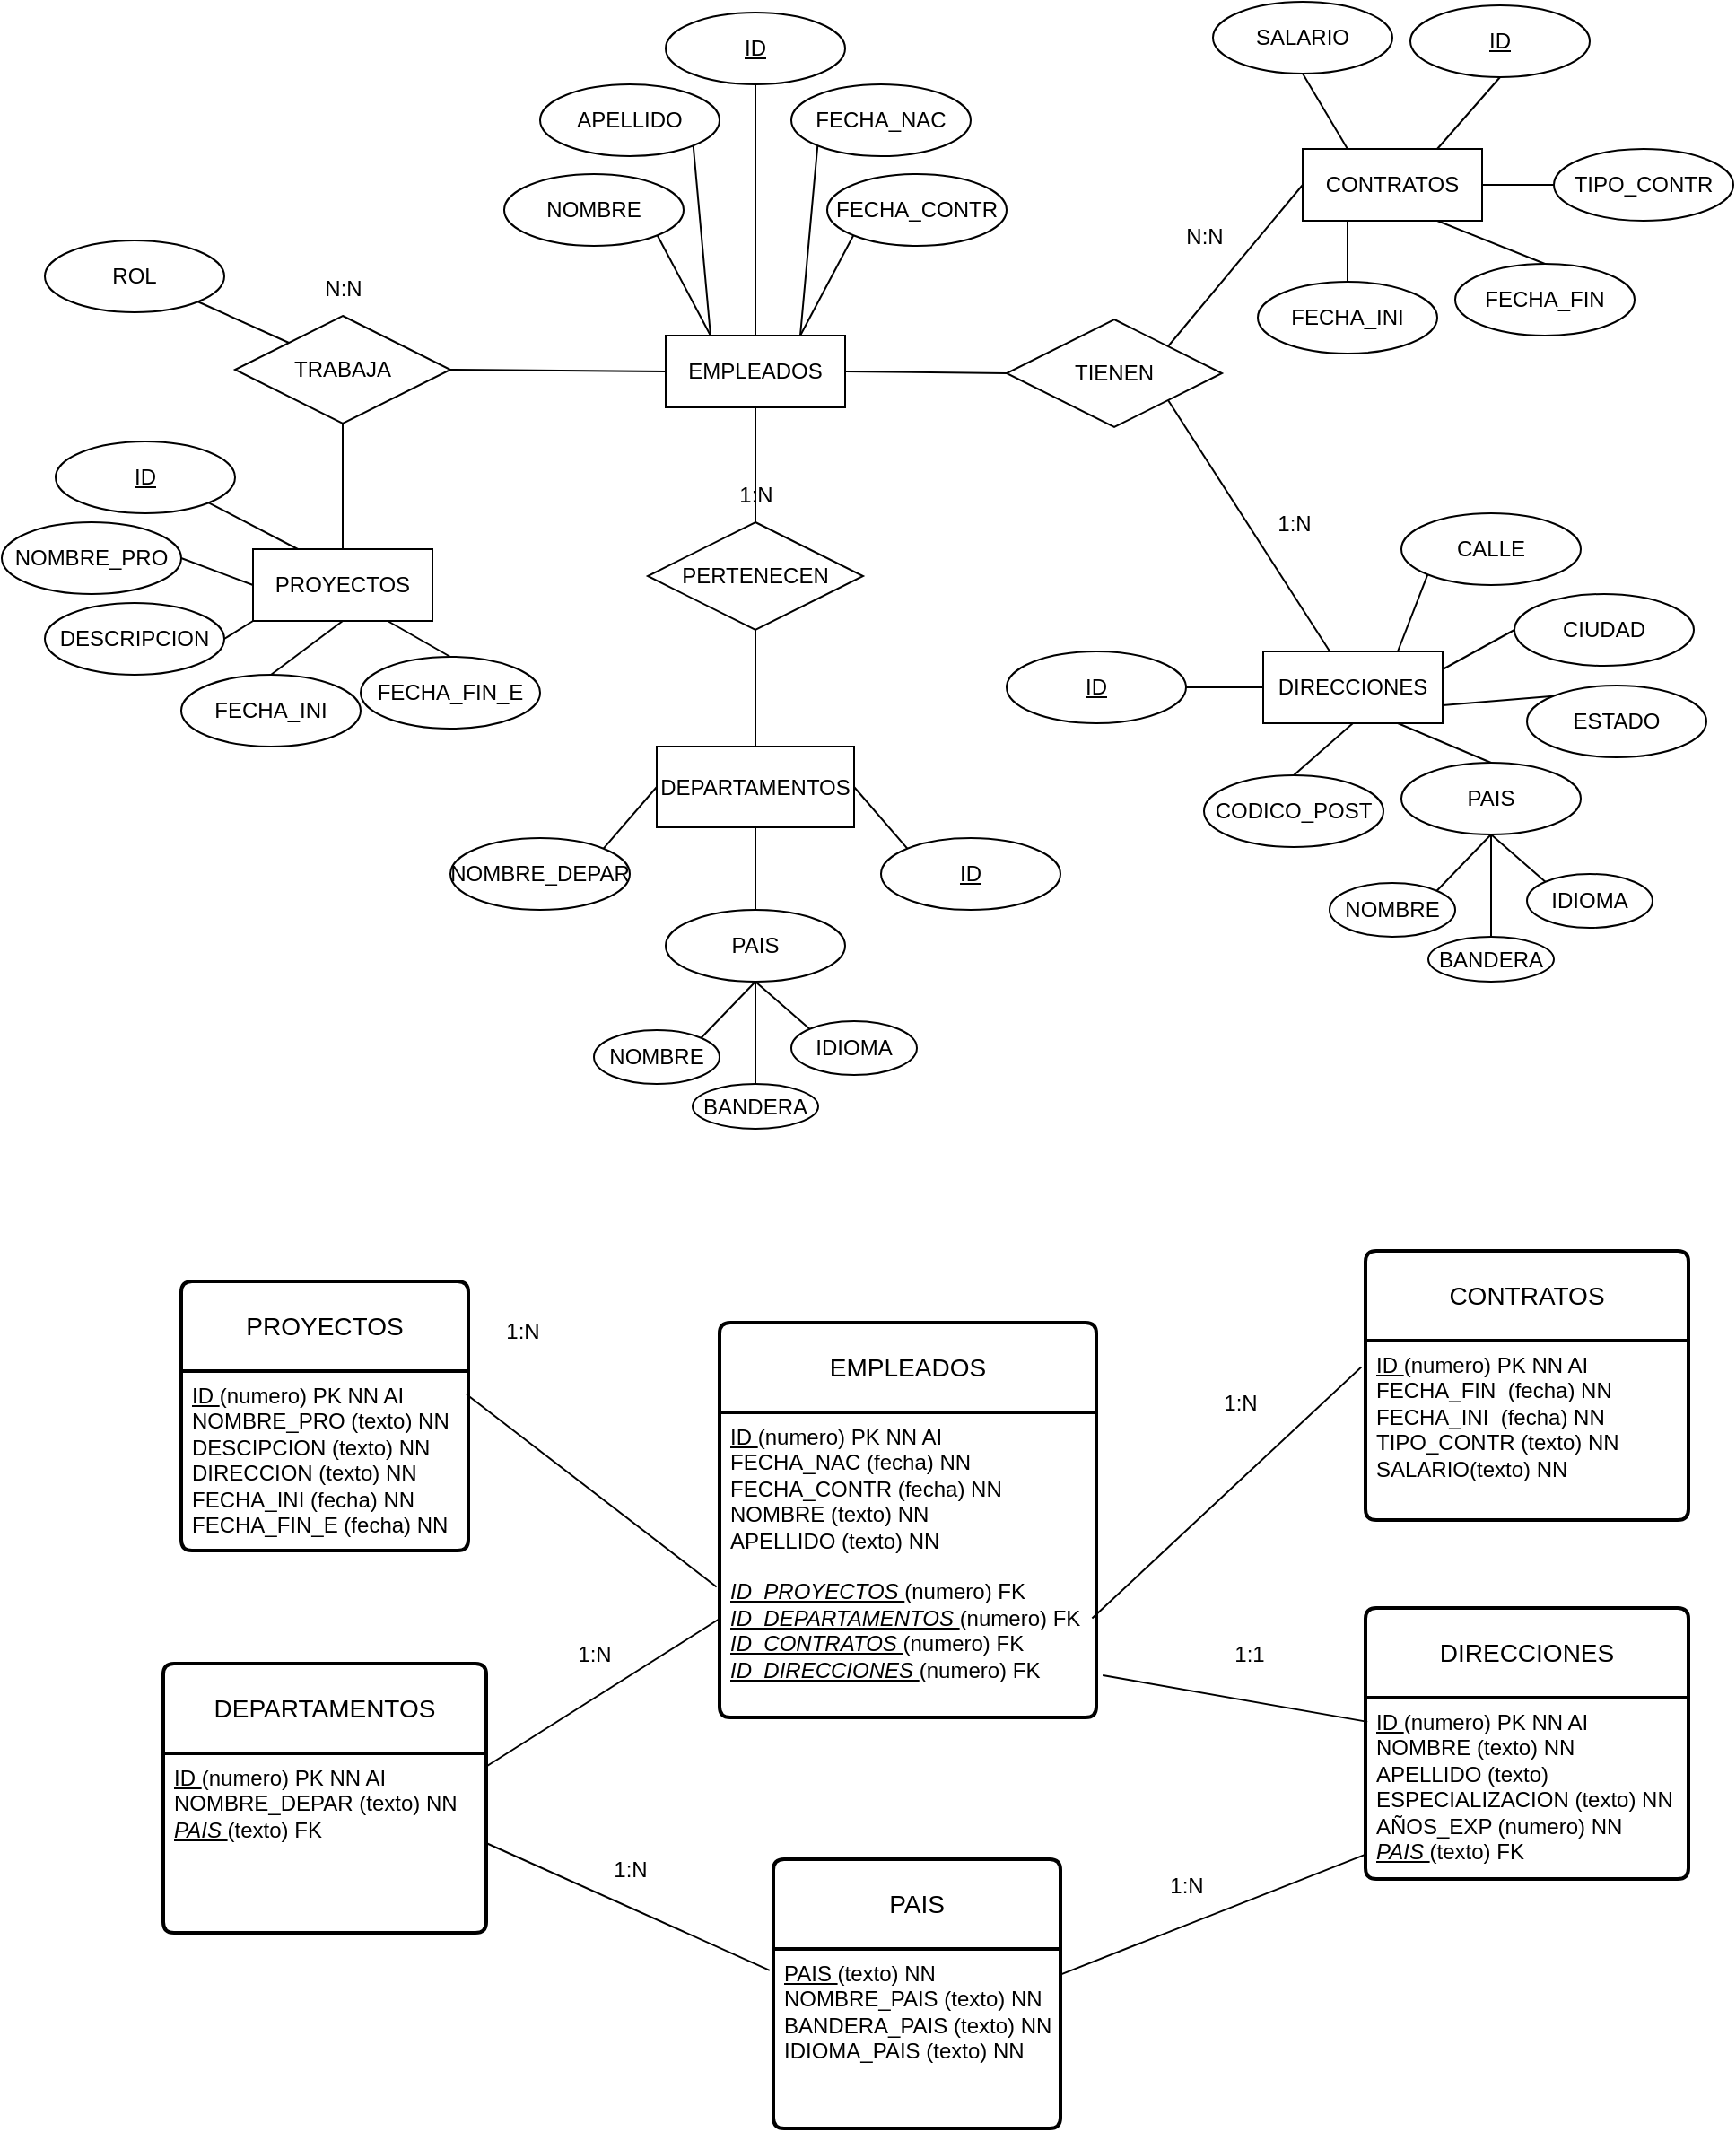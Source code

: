 <mxfile version="24.7.8">
  <diagram name="Página-1" id="VsMF1zyaqfNJRazoi-Hn">
    <mxGraphModel dx="1687" dy="984" grid="1" gridSize="10" guides="1" tooltips="1" connect="1" arrows="1" fold="1" page="1" pageScale="1" pageWidth="827" pageHeight="1169" math="0" shadow="0">
      <root>
        <mxCell id="0" />
        <mxCell id="1" parent="0" />
        <mxCell id="E3nTgvue2_oqYDqIntTC-2" value="DIRECCIONES" style="whiteSpace=wrap;html=1;align=center;" parent="1" vertex="1">
          <mxGeometry x="913" y="496" width="100" height="40" as="geometry" />
        </mxCell>
        <mxCell id="E3nTgvue2_oqYDqIntTC-3" value="CONTRATOS" style="whiteSpace=wrap;html=1;align=center;" parent="1" vertex="1">
          <mxGeometry x="935" y="216" width="100" height="40" as="geometry" />
        </mxCell>
        <mxCell id="E3nTgvue2_oqYDqIntTC-4" value="EMPLEADOS" style="whiteSpace=wrap;html=1;align=center;" parent="1" vertex="1">
          <mxGeometry x="580" y="320" width="100" height="40" as="geometry" />
        </mxCell>
        <mxCell id="E3nTgvue2_oqYDqIntTC-5" value="PROYECTOS" style="whiteSpace=wrap;html=1;align=center;" parent="1" vertex="1">
          <mxGeometry x="350" y="439" width="100" height="40" as="geometry" />
        </mxCell>
        <mxCell id="E3nTgvue2_oqYDqIntTC-7" value="TIENEN" style="shape=rhombus;perimeter=rhombusPerimeter;whiteSpace=wrap;html=1;align=center;" parent="1" vertex="1">
          <mxGeometry x="770" y="311" width="120" height="60" as="geometry" />
        </mxCell>
        <mxCell id="E3nTgvue2_oqYDqIntTC-9" value="TRABAJA" style="shape=rhombus;perimeter=rhombusPerimeter;whiteSpace=wrap;html=1;align=center;" parent="1" vertex="1">
          <mxGeometry x="340" y="309" width="120" height="60" as="geometry" />
        </mxCell>
        <mxCell id="E3nTgvue2_oqYDqIntTC-10" value="PERTENECEN" style="shape=rhombus;perimeter=rhombusPerimeter;whiteSpace=wrap;html=1;align=center;" parent="1" vertex="1">
          <mxGeometry x="570" y="424" width="120" height="60" as="geometry" />
        </mxCell>
        <mxCell id="E3nTgvue2_oqYDqIntTC-11" value="&lt;u&gt;ID&lt;/u&gt;" style="ellipse;whiteSpace=wrap;html=1;align=center;" parent="1" vertex="1">
          <mxGeometry x="700" y="600" width="100" height="40" as="geometry" />
        </mxCell>
        <mxCell id="E3nTgvue2_oqYDqIntTC-12" value="&lt;u&gt;ID&lt;/u&gt;" style="ellipse;whiteSpace=wrap;html=1;align=center;" parent="1" vertex="1">
          <mxGeometry x="770" y="496" width="100" height="40" as="geometry" />
        </mxCell>
        <mxCell id="E3nTgvue2_oqYDqIntTC-13" value="&lt;u&gt;ID&lt;/u&gt;" style="ellipse;whiteSpace=wrap;html=1;align=center;" parent="1" vertex="1">
          <mxGeometry x="580" y="140" width="100" height="40" as="geometry" />
        </mxCell>
        <mxCell id="E3nTgvue2_oqYDqIntTC-14" value="&lt;u&gt;ID&lt;/u&gt;" style="ellipse;whiteSpace=wrap;html=1;align=center;" parent="1" vertex="1">
          <mxGeometry x="995" y="136" width="100" height="40" as="geometry" />
        </mxCell>
        <mxCell id="E3nTgvue2_oqYDqIntTC-15" value="&lt;u&gt;ID&lt;/u&gt;" style="ellipse;whiteSpace=wrap;html=1;align=center;" parent="1" vertex="1">
          <mxGeometry x="240" y="379" width="100" height="40" as="geometry" />
        </mxCell>
        <mxCell id="E3nTgvue2_oqYDqIntTC-24" value="ESTADO" style="ellipse;whiteSpace=wrap;html=1;align=center;" parent="1" vertex="1">
          <mxGeometry x="1060" y="515" width="100" height="40" as="geometry" />
        </mxCell>
        <mxCell id="E3nTgvue2_oqYDqIntTC-6" value="DEPARTAMENTOS" style="whiteSpace=wrap;html=1;align=center;" parent="1" vertex="1">
          <mxGeometry x="575" y="549" width="110" height="45" as="geometry" />
        </mxCell>
        <mxCell id="E3nTgvue2_oqYDqIntTC-27" value="CIUDAD" style="ellipse;whiteSpace=wrap;html=1;align=center;" parent="1" vertex="1">
          <mxGeometry x="1053" y="464" width="100" height="40" as="geometry" />
        </mxCell>
        <mxCell id="E3nTgvue2_oqYDqIntTC-28" value="FECHA_INI" style="ellipse;whiteSpace=wrap;html=1;align=center;" parent="1" vertex="1">
          <mxGeometry x="910" y="290" width="100" height="40" as="geometry" />
        </mxCell>
        <mxCell id="E3nTgvue2_oqYDqIntTC-29" value="CODICO_POST" style="ellipse;whiteSpace=wrap;html=1;align=center;" parent="1" vertex="1">
          <mxGeometry x="880" y="565" width="100" height="40" as="geometry" />
        </mxCell>
        <mxCell id="E3nTgvue2_oqYDqIntTC-30" value="PAIS" style="ellipse;whiteSpace=wrap;html=1;align=center;" parent="1" vertex="1">
          <mxGeometry x="990" y="558" width="100" height="40" as="geometry" />
        </mxCell>
        <mxCell id="E3nTgvue2_oqYDqIntTC-32" value="CALLE" style="ellipse;whiteSpace=wrap;html=1;align=center;" parent="1" vertex="1">
          <mxGeometry x="990" y="419" width="100" height="40" as="geometry" />
        </mxCell>
        <mxCell id="E3nTgvue2_oqYDqIntTC-33" value="SALARIO" style="ellipse;whiteSpace=wrap;html=1;align=center;" parent="1" vertex="1">
          <mxGeometry x="885" y="134" width="100" height="40" as="geometry" />
        </mxCell>
        <mxCell id="E3nTgvue2_oqYDqIntTC-34" value="NOMBRE_DEPAR" style="ellipse;whiteSpace=wrap;html=1;align=center;" parent="1" vertex="1">
          <mxGeometry x="460" y="600" width="100" height="40" as="geometry" />
        </mxCell>
        <mxCell id="E3nTgvue2_oqYDqIntTC-35" value="FECHA_FIN" style="ellipse;whiteSpace=wrap;html=1;align=center;" parent="1" vertex="1">
          <mxGeometry x="1020" y="280" width="100" height="40" as="geometry" />
        </mxCell>
        <mxCell id="E3nTgvue2_oqYDqIntTC-36" value="TIPO_CONTR" style="ellipse;whiteSpace=wrap;html=1;align=center;" parent="1" vertex="1">
          <mxGeometry x="1075" y="216" width="100" height="40" as="geometry" />
        </mxCell>
        <mxCell id="E3nTgvue2_oqYDqIntTC-38" value="1:N" style="text;html=1;align=center;verticalAlign=middle;resizable=0;points=[];autosize=1;strokeColor=none;fillColor=none;" parent="1" vertex="1">
          <mxGeometry x="910" y="410" width="40" height="30" as="geometry" />
        </mxCell>
        <mxCell id="E3nTgvue2_oqYDqIntTC-40" value="FECHA_NAC" style="ellipse;whiteSpace=wrap;html=1;align=center;" parent="1" vertex="1">
          <mxGeometry x="650" y="180" width="100" height="40" as="geometry" />
        </mxCell>
        <mxCell id="E3nTgvue2_oqYDqIntTC-41" value="NOMBRE" style="ellipse;whiteSpace=wrap;html=1;align=center;" parent="1" vertex="1">
          <mxGeometry x="490" y="230" width="100" height="40" as="geometry" />
        </mxCell>
        <mxCell id="E3nTgvue2_oqYDqIntTC-42" value="NOMBRE_PRO" style="ellipse;whiteSpace=wrap;html=1;align=center;" parent="1" vertex="1">
          <mxGeometry x="210" y="424" width="100" height="40" as="geometry" />
        </mxCell>
        <mxCell id="E3nTgvue2_oqYDqIntTC-43" value="DESCRIPCION" style="ellipse;whiteSpace=wrap;html=1;align=center;" parent="1" vertex="1">
          <mxGeometry x="234" y="469" width="100" height="40" as="geometry" />
        </mxCell>
        <mxCell id="E3nTgvue2_oqYDqIntTC-44" value="FECHA_INI" style="ellipse;whiteSpace=wrap;html=1;align=center;" parent="1" vertex="1">
          <mxGeometry x="310" y="509" width="100" height="40" as="geometry" />
        </mxCell>
        <mxCell id="E3nTgvue2_oqYDqIntTC-45" value="FECHA_FIN_E" style="ellipse;whiteSpace=wrap;html=1;align=center;" parent="1" vertex="1">
          <mxGeometry x="410" y="499" width="100" height="40" as="geometry" />
        </mxCell>
        <mxCell id="E3nTgvue2_oqYDqIntTC-48" value="" style="endArrow=none;html=1;rounded=0;exitX=1;exitY=0.5;exitDx=0;exitDy=0;entryX=0;entryY=0.5;entryDx=0;entryDy=0;" parent="1" source="E3nTgvue2_oqYDqIntTC-12" target="E3nTgvue2_oqYDqIntTC-2" edge="1">
          <mxGeometry relative="1" as="geometry">
            <mxPoint x="1253" y="476" as="sourcePoint" />
            <mxPoint x="1413" y="476" as="targetPoint" />
          </mxGeometry>
        </mxCell>
        <mxCell id="E3nTgvue2_oqYDqIntTC-49" value="" style="endArrow=none;html=1;rounded=0;exitX=0;exitY=1;exitDx=0;exitDy=0;entryX=0.75;entryY=0;entryDx=0;entryDy=0;" parent="1" source="E3nTgvue2_oqYDqIntTC-32" target="E3nTgvue2_oqYDqIntTC-2" edge="1">
          <mxGeometry relative="1" as="geometry">
            <mxPoint x="973" y="466" as="sourcePoint" />
            <mxPoint x="973" y="506" as="targetPoint" />
          </mxGeometry>
        </mxCell>
        <mxCell id="E3nTgvue2_oqYDqIntTC-50" value="" style="endArrow=none;html=1;rounded=0;exitX=0.75;exitY=1;exitDx=0;exitDy=0;entryX=0.5;entryY=0;entryDx=0;entryDy=0;" parent="1" source="E3nTgvue2_oqYDqIntTC-2" target="E3nTgvue2_oqYDqIntTC-30" edge="1">
          <mxGeometry relative="1" as="geometry">
            <mxPoint x="983" y="476" as="sourcePoint" />
            <mxPoint x="983" y="516" as="targetPoint" />
          </mxGeometry>
        </mxCell>
        <mxCell id="E3nTgvue2_oqYDqIntTC-51" value="" style="endArrow=none;html=1;rounded=0;entryX=1;entryY=0.75;entryDx=0;entryDy=0;exitX=0;exitY=0;exitDx=0;exitDy=0;" parent="1" source="E3nTgvue2_oqYDqIntTC-24" target="E3nTgvue2_oqYDqIntTC-2" edge="1">
          <mxGeometry relative="1" as="geometry">
            <mxPoint x="1053" y="516" as="sourcePoint" />
            <mxPoint x="948" y="506" as="targetPoint" />
          </mxGeometry>
        </mxCell>
        <mxCell id="E3nTgvue2_oqYDqIntTC-52" value="" style="endArrow=none;html=1;rounded=0;exitX=0.5;exitY=0;exitDx=0;exitDy=0;entryX=0.5;entryY=1;entryDx=0;entryDy=0;" parent="1" source="E3nTgvue2_oqYDqIntTC-29" target="E3nTgvue2_oqYDqIntTC-2" edge="1">
          <mxGeometry relative="1" as="geometry">
            <mxPoint x="908" y="490" as="sourcePoint" />
            <mxPoint x="958" y="516" as="targetPoint" />
          </mxGeometry>
        </mxCell>
        <mxCell id="E3nTgvue2_oqYDqIntTC-53" value="" style="endArrow=none;html=1;rounded=0;exitX=1;exitY=0.25;exitDx=0;exitDy=0;entryX=0;entryY=0.5;entryDx=0;entryDy=0;" parent="1" source="E3nTgvue2_oqYDqIntTC-2" target="E3nTgvue2_oqYDqIntTC-27" edge="1">
          <mxGeometry relative="1" as="geometry">
            <mxPoint x="908" y="490" as="sourcePoint" />
            <mxPoint x="958" y="516" as="targetPoint" />
          </mxGeometry>
        </mxCell>
        <mxCell id="E3nTgvue2_oqYDqIntTC-54" value="" style="endArrow=none;html=1;rounded=0;exitX=1;exitY=1;exitDx=0;exitDy=0;" parent="1" source="E3nTgvue2_oqYDqIntTC-7" target="E3nTgvue2_oqYDqIntTC-2" edge="1">
          <mxGeometry relative="1" as="geometry">
            <mxPoint x="978" y="325" as="sourcePoint" />
            <mxPoint x="1028" y="351" as="targetPoint" />
          </mxGeometry>
        </mxCell>
        <mxCell id="E3nTgvue2_oqYDqIntTC-56" value="" style="endArrow=none;html=1;rounded=0;exitX=0.25;exitY=1;exitDx=0;exitDy=0;entryX=0.5;entryY=0;entryDx=0;entryDy=0;" parent="1" source="E3nTgvue2_oqYDqIntTC-3" target="E3nTgvue2_oqYDqIntTC-28" edge="1">
          <mxGeometry relative="1" as="geometry">
            <mxPoint x="945" y="246" as="sourcePoint" />
            <mxPoint x="875" y="246" as="targetPoint" />
          </mxGeometry>
        </mxCell>
        <mxCell id="E3nTgvue2_oqYDqIntTC-57" value="" style="endArrow=none;html=1;rounded=0;exitX=0.25;exitY=0;exitDx=0;exitDy=0;entryX=0.5;entryY=1;entryDx=0;entryDy=0;" parent="1" source="E3nTgvue2_oqYDqIntTC-3" target="E3nTgvue2_oqYDqIntTC-33" edge="1">
          <mxGeometry relative="1" as="geometry">
            <mxPoint x="970" y="266" as="sourcePoint" />
            <mxPoint x="925" y="286" as="targetPoint" />
          </mxGeometry>
        </mxCell>
        <mxCell id="E3nTgvue2_oqYDqIntTC-58" value="" style="endArrow=none;html=1;rounded=0;entryX=0.5;entryY=0;entryDx=0;entryDy=0;exitX=0.75;exitY=1;exitDx=0;exitDy=0;" parent="1" source="E3nTgvue2_oqYDqIntTC-3" target="E3nTgvue2_oqYDqIntTC-35" edge="1">
          <mxGeometry relative="1" as="geometry">
            <mxPoint x="1020" y="270" as="sourcePoint" />
            <mxPoint x="935" y="296" as="targetPoint" />
          </mxGeometry>
        </mxCell>
        <mxCell id="E3nTgvue2_oqYDqIntTC-59" value="" style="endArrow=none;html=1;rounded=0;entryX=0;entryY=0.5;entryDx=0;entryDy=0;exitX=1;exitY=0.5;exitDx=0;exitDy=0;" parent="1" source="E3nTgvue2_oqYDqIntTC-3" target="E3nTgvue2_oqYDqIntTC-36" edge="1">
          <mxGeometry relative="1" as="geometry">
            <mxPoint x="1040" y="236" as="sourcePoint" />
            <mxPoint x="945" y="306" as="targetPoint" />
          </mxGeometry>
        </mxCell>
        <mxCell id="E3nTgvue2_oqYDqIntTC-61" value="" style="endArrow=none;html=1;rounded=0;exitX=0.5;exitY=1;exitDx=0;exitDy=0;entryX=0.75;entryY=0;entryDx=0;entryDy=0;" parent="1" source="E3nTgvue2_oqYDqIntTC-14" target="E3nTgvue2_oqYDqIntTC-3" edge="1">
          <mxGeometry relative="1" as="geometry">
            <mxPoint x="980" y="276" as="sourcePoint" />
            <mxPoint x="935" y="296" as="targetPoint" />
          </mxGeometry>
        </mxCell>
        <mxCell id="E3nTgvue2_oqYDqIntTC-63" value="" style="endArrow=none;html=1;rounded=0;exitX=1;exitY=0;exitDx=0;exitDy=0;entryX=0;entryY=0.5;entryDx=0;entryDy=0;" parent="1" source="E3nTgvue2_oqYDqIntTC-7" target="E3nTgvue2_oqYDqIntTC-3" edge="1">
          <mxGeometry relative="1" as="geometry">
            <mxPoint x="1182" y="186.0" as="sourcePoint" />
            <mxPoint x="1097" y="176" as="targetPoint" />
          </mxGeometry>
        </mxCell>
        <mxCell id="E3nTgvue2_oqYDqIntTC-64" value="" style="endArrow=none;html=1;rounded=0;exitX=1;exitY=0.5;exitDx=0;exitDy=0;entryX=0;entryY=0.5;entryDx=0;entryDy=0;" parent="1" source="E3nTgvue2_oqYDqIntTC-9" target="E3nTgvue2_oqYDqIntTC-4" edge="1">
          <mxGeometry relative="1" as="geometry">
            <mxPoint x="590" y="356" as="sourcePoint" />
            <mxPoint x="515" y="326.0" as="targetPoint" />
          </mxGeometry>
        </mxCell>
        <mxCell id="E3nTgvue2_oqYDqIntTC-65" value="" style="endArrow=none;html=1;rounded=0;exitX=1;exitY=1;exitDx=0;exitDy=0;entryX=0.25;entryY=0;entryDx=0;entryDy=0;" parent="1" source="E3nTgvue2_oqYDqIntTC-41" target="E3nTgvue2_oqYDqIntTC-4" edge="1">
          <mxGeometry relative="1" as="geometry">
            <mxPoint x="420" y="360" as="sourcePoint" />
            <mxPoint x="350" y="360" as="targetPoint" />
          </mxGeometry>
        </mxCell>
        <mxCell id="E3nTgvue2_oqYDqIntTC-66" value="" style="endArrow=none;html=1;rounded=0;exitX=0;exitY=1;exitDx=0;exitDy=0;entryX=0.75;entryY=0;entryDx=0;entryDy=0;" parent="1" source="E3nTgvue2_oqYDqIntTC-40" target="E3nTgvue2_oqYDqIntTC-4" edge="1">
          <mxGeometry relative="1" as="geometry">
            <mxPoint x="430" y="370" as="sourcePoint" />
            <mxPoint x="360" y="370" as="targetPoint" />
          </mxGeometry>
        </mxCell>
        <mxCell id="E3nTgvue2_oqYDqIntTC-67" value="" style="endArrow=none;html=1;rounded=0;exitX=0.5;exitY=1;exitDx=0;exitDy=0;entryX=0.5;entryY=0;entryDx=0;entryDy=0;" parent="1" source="E3nTgvue2_oqYDqIntTC-13" target="E3nTgvue2_oqYDqIntTC-4" edge="1">
          <mxGeometry relative="1" as="geometry">
            <mxPoint x="440" y="380" as="sourcePoint" />
            <mxPoint x="370" y="380" as="targetPoint" />
          </mxGeometry>
        </mxCell>
        <mxCell id="E3nTgvue2_oqYDqIntTC-69" value="" style="endArrow=none;html=1;rounded=0;exitX=0.5;exitY=0;exitDx=0;exitDy=0;entryX=0.5;entryY=1;entryDx=0;entryDy=0;" parent="1" source="E3nTgvue2_oqYDqIntTC-10" target="E3nTgvue2_oqYDqIntTC-4" edge="1">
          <mxGeometry relative="1" as="geometry">
            <mxPoint x="690" y="400" as="sourcePoint" />
            <mxPoint x="620" y="400" as="targetPoint" />
          </mxGeometry>
        </mxCell>
        <mxCell id="E3nTgvue2_oqYDqIntTC-70" value="" style="endArrow=none;html=1;rounded=0;exitX=0.5;exitY=0;exitDx=0;exitDy=0;entryX=0.5;entryY=1;entryDx=0;entryDy=0;" parent="1" source="E3nTgvue2_oqYDqIntTC-5" target="E3nTgvue2_oqYDqIntTC-9" edge="1">
          <mxGeometry relative="1" as="geometry">
            <mxPoint x="570" y="289" as="sourcePoint" />
            <mxPoint x="500" y="289" as="targetPoint" />
          </mxGeometry>
        </mxCell>
        <mxCell id="E3nTgvue2_oqYDqIntTC-71" value="" style="endArrow=none;html=1;rounded=0;exitX=0.5;exitY=0;exitDx=0;exitDy=0;entryX=0.5;entryY=1;entryDx=0;entryDy=0;" parent="1" source="E3nTgvue2_oqYDqIntTC-6" target="E3nTgvue2_oqYDqIntTC-10" edge="1">
          <mxGeometry relative="1" as="geometry">
            <mxPoint x="580" y="415" as="sourcePoint" />
            <mxPoint x="600" y="484" as="targetPoint" />
          </mxGeometry>
        </mxCell>
        <mxCell id="E3nTgvue2_oqYDqIntTC-72" value="" style="endArrow=none;html=1;rounded=0;exitX=0;exitY=1;exitDx=0;exitDy=0;entryX=1;entryY=0.5;entryDx=0;entryDy=0;" parent="1" source="E3nTgvue2_oqYDqIntTC-5" target="E3nTgvue2_oqYDqIntTC-43" edge="1">
          <mxGeometry relative="1" as="geometry">
            <mxPoint x="410" y="449" as="sourcePoint" />
            <mxPoint x="410" y="379" as="targetPoint" />
          </mxGeometry>
        </mxCell>
        <mxCell id="E3nTgvue2_oqYDqIntTC-73" value="" style="endArrow=none;html=1;rounded=0;exitX=0.5;exitY=0;exitDx=0;exitDy=0;entryX=0.5;entryY=1;entryDx=0;entryDy=0;" parent="1" source="E3nTgvue2_oqYDqIntTC-44" target="E3nTgvue2_oqYDqIntTC-5" edge="1">
          <mxGeometry relative="1" as="geometry">
            <mxPoint x="420" y="459" as="sourcePoint" />
            <mxPoint x="420" y="389" as="targetPoint" />
          </mxGeometry>
        </mxCell>
        <mxCell id="E3nTgvue2_oqYDqIntTC-74" value="" style="endArrow=none;html=1;rounded=0;exitX=0.5;exitY=0;exitDx=0;exitDy=0;entryX=0.75;entryY=1;entryDx=0;entryDy=0;" parent="1" source="E3nTgvue2_oqYDqIntTC-45" target="E3nTgvue2_oqYDqIntTC-5" edge="1">
          <mxGeometry relative="1" as="geometry">
            <mxPoint x="430" y="469" as="sourcePoint" />
            <mxPoint x="430" y="399" as="targetPoint" />
          </mxGeometry>
        </mxCell>
        <mxCell id="E3nTgvue2_oqYDqIntTC-75" value="" style="endArrow=none;html=1;rounded=0;exitX=0;exitY=0.5;exitDx=0;exitDy=0;entryX=1;entryY=0.5;entryDx=0;entryDy=0;" parent="1" source="E3nTgvue2_oqYDqIntTC-5" target="E3nTgvue2_oqYDqIntTC-42" edge="1">
          <mxGeometry relative="1" as="geometry">
            <mxPoint x="440" y="479" as="sourcePoint" />
            <mxPoint x="440" y="409" as="targetPoint" />
          </mxGeometry>
        </mxCell>
        <mxCell id="E3nTgvue2_oqYDqIntTC-76" value="" style="endArrow=none;html=1;rounded=0;exitX=0.25;exitY=0;exitDx=0;exitDy=0;entryX=1;entryY=1;entryDx=0;entryDy=0;" parent="1" source="E3nTgvue2_oqYDqIntTC-5" target="E3nTgvue2_oqYDqIntTC-15" edge="1">
          <mxGeometry relative="1" as="geometry">
            <mxPoint x="450" y="489" as="sourcePoint" />
            <mxPoint x="450" y="419" as="targetPoint" />
          </mxGeometry>
        </mxCell>
        <mxCell id="E3nTgvue2_oqYDqIntTC-79" value="" style="endArrow=none;html=1;rounded=0;exitX=0;exitY=0.5;exitDx=0;exitDy=0;entryX=1;entryY=0;entryDx=0;entryDy=0;" parent="1" source="E3nTgvue2_oqYDqIntTC-6" target="E3nTgvue2_oqYDqIntTC-34" edge="1">
          <mxGeometry relative="1" as="geometry">
            <mxPoint x="480" y="635" as="sourcePoint" />
            <mxPoint x="480" y="565" as="targetPoint" />
          </mxGeometry>
        </mxCell>
        <mxCell id="E3nTgvue2_oqYDqIntTC-80" value="" style="endArrow=none;html=1;rounded=0;entryX=0;entryY=0;entryDx=0;entryDy=0;exitX=1;exitY=0.5;exitDx=0;exitDy=0;" parent="1" source="E3nTgvue2_oqYDqIntTC-6" target="E3nTgvue2_oqYDqIntTC-11" edge="1">
          <mxGeometry relative="1" as="geometry">
            <mxPoint x="710" y="560" as="sourcePoint" />
            <mxPoint x="490" y="575" as="targetPoint" />
          </mxGeometry>
        </mxCell>
        <mxCell id="E3nTgvue2_oqYDqIntTC-82" value="DIRECCIONES" style="swimlane;childLayout=stackLayout;horizontal=1;startSize=50;horizontalStack=0;rounded=1;fontSize=14;fontStyle=0;strokeWidth=2;resizeParent=0;resizeLast=1;shadow=0;dashed=0;align=center;arcSize=4;whiteSpace=wrap;html=1;" parent="1" vertex="1">
          <mxGeometry x="970" y="1029" width="180" height="151" as="geometry" />
        </mxCell>
        <mxCell id="E3nTgvue2_oqYDqIntTC-83" value="&lt;u&gt;ID &lt;/u&gt;(numero) PK NN AI&lt;div&gt;&lt;div&gt;NOMBRE (texto) NN&lt;/div&gt;&lt;div&gt;APELLIDO (texto)&lt;/div&gt;&lt;/div&gt;&lt;div&gt;ESPECIALIZACION (texto) NN&lt;/div&gt;&lt;div&gt;AÑOS_EXP (numero) NN&lt;/div&gt;&lt;div&gt;&lt;i&gt;&lt;u&gt;PAIS&amp;nbsp;&lt;/u&gt;&lt;/i&gt;(texto) FK&lt;br&gt;&lt;/div&gt;" style="align=left;strokeColor=none;fillColor=none;spacingLeft=4;fontSize=12;verticalAlign=top;resizable=0;rotatable=0;part=1;html=1;" parent="E3nTgvue2_oqYDqIntTC-82" vertex="1">
          <mxGeometry y="50" width="180" height="101" as="geometry" />
        </mxCell>
        <mxCell id="E3nTgvue2_oqYDqIntTC-84" value="CONTRATOS" style="swimlane;childLayout=stackLayout;horizontal=1;startSize=50;horizontalStack=0;rounded=1;fontSize=14;fontStyle=0;strokeWidth=2;resizeParent=0;resizeLast=1;shadow=0;dashed=0;align=center;arcSize=4;whiteSpace=wrap;html=1;" parent="1" vertex="1">
          <mxGeometry x="970" y="830" width="180" height="150" as="geometry" />
        </mxCell>
        <mxCell id="E3nTgvue2_oqYDqIntTC-85" value="&lt;u style=&quot;&quot;&gt;ID &lt;/u&gt;(numero) PK NN AI&lt;div&gt;FECHA_FIN&amp;nbsp; (fecha) NN&lt;/div&gt;&lt;div&gt;&lt;div&gt;FECHA_INI&amp;nbsp; (fecha) NN&lt;/div&gt;&lt;/div&gt;&lt;div&gt;TIPO_CONTR (texto) NN&lt;/div&gt;&lt;div&gt;SALARIO(texto) NN&amp;nbsp;&lt;/div&gt;" style="align=left;strokeColor=none;fillColor=none;spacingLeft=4;fontSize=12;verticalAlign=top;resizable=0;rotatable=0;part=1;html=1;" parent="E3nTgvue2_oqYDqIntTC-84" vertex="1">
          <mxGeometry y="50" width="180" height="100" as="geometry" />
        </mxCell>
        <mxCell id="E3nTgvue2_oqYDqIntTC-86" value="EMPLEADOS" style="swimlane;childLayout=stackLayout;horizontal=1;startSize=50;horizontalStack=0;rounded=1;fontSize=14;fontStyle=0;strokeWidth=2;resizeParent=0;resizeLast=1;shadow=0;dashed=0;align=center;arcSize=4;whiteSpace=wrap;html=1;" parent="1" vertex="1">
          <mxGeometry x="610" y="870" width="210" height="220" as="geometry" />
        </mxCell>
        <mxCell id="E3nTgvue2_oqYDqIntTC-87" value="&lt;u style=&quot;&quot;&gt;ID &lt;/u&gt;(numero) PK NN AI&lt;div&gt;FECHA_NAC (fecha) NN&lt;/div&gt;&lt;div&gt;FECHA_CONTR (fecha) NN&lt;br&gt;&lt;div&gt;NOMBRE (texto) NN&lt;/div&gt;&lt;/div&gt;&lt;div&gt;&lt;div&gt;APELLIDO (texto) NN&lt;/div&gt;&lt;/div&gt;&lt;div&gt;&lt;br&gt;&lt;/div&gt;&lt;div&gt;&lt;i&gt;&lt;u&gt;ID_PROYECTOS &lt;/u&gt;&lt;/i&gt;(numero) FK&lt;/div&gt;&lt;div&gt;&lt;u style=&quot;&quot;&gt;&lt;i&gt;ID_DEPARTAMENTOS&amp;nbsp;&lt;/i&gt;&lt;/u&gt;(numero) FK&lt;/div&gt;&lt;div&gt;&lt;u&gt;&lt;i&gt;ID_CONTRATOS&amp;nbsp;&lt;/i&gt;&lt;/u&gt;&lt;span style=&quot;background-color: initial;&quot;&gt;(numero) FK&lt;/span&gt;&lt;/div&gt;&lt;div&gt;&lt;i&gt;&lt;u&gt;ID_DIRECCIONES&amp;nbsp;&lt;/u&gt;&lt;/i&gt;&lt;span style=&quot;background-color: initial;&quot;&gt;(numero) FK&lt;/span&gt;&lt;/div&gt;" style="align=left;strokeColor=none;fillColor=none;spacingLeft=4;fontSize=12;verticalAlign=top;resizable=0;rotatable=0;part=1;html=1;" parent="E3nTgvue2_oqYDqIntTC-86" vertex="1">
          <mxGeometry y="50" width="210" height="170" as="geometry" />
        </mxCell>
        <mxCell id="E3nTgvue2_oqYDqIntTC-88" value="DEPARTAMENTOS" style="swimlane;childLayout=stackLayout;horizontal=1;startSize=50;horizontalStack=0;rounded=1;fontSize=14;fontStyle=0;strokeWidth=2;resizeParent=0;resizeLast=1;shadow=0;dashed=0;align=center;arcSize=4;whiteSpace=wrap;html=1;" parent="1" vertex="1">
          <mxGeometry x="300" y="1060" width="180" height="150" as="geometry" />
        </mxCell>
        <mxCell id="E3nTgvue2_oqYDqIntTC-89" value="&lt;u style=&quot;&quot;&gt;ID &lt;/u&gt;(numero) PK NN AI&lt;div&gt;NOMBRE_DEPAR (texto) NN&lt;br&gt;&lt;/div&gt;&lt;div&gt;&lt;i&gt;&lt;u&gt;PAIS &lt;/u&gt;&lt;/i&gt;(texto) FK&lt;/div&gt;" style="align=left;strokeColor=none;fillColor=none;spacingLeft=4;fontSize=12;verticalAlign=top;resizable=0;rotatable=0;part=1;html=1;" parent="E3nTgvue2_oqYDqIntTC-88" vertex="1">
          <mxGeometry y="50" width="180" height="100" as="geometry" />
        </mxCell>
        <mxCell id="E3nTgvue2_oqYDqIntTC-90" value="PROYECTOS" style="swimlane;childLayout=stackLayout;horizontal=1;startSize=50;horizontalStack=0;rounded=1;fontSize=14;fontStyle=0;strokeWidth=2;resizeParent=0;resizeLast=1;shadow=0;dashed=0;align=center;arcSize=4;whiteSpace=wrap;html=1;" parent="1" vertex="1">
          <mxGeometry x="310" y="847" width="160" height="150" as="geometry" />
        </mxCell>
        <mxCell id="E3nTgvue2_oqYDqIntTC-91" value="&lt;u&gt;ID &lt;/u&gt;(numero) PK NN AI&lt;div&gt;NOMBRE_PRO (texto) NN&lt;/div&gt;&lt;div&gt;DESCIPCION (texto) NN&lt;/div&gt;&lt;div&gt;DIRECCION (texto) NN&lt;/div&gt;&lt;div&gt;FECHA_INI (fecha) NN&lt;/div&gt;&lt;div&gt;&lt;div&gt;FECHA_FIN_E (fecha) NN&lt;/div&gt;&lt;/div&gt;&lt;div&gt;&lt;br&gt;&lt;/div&gt;" style="align=left;strokeColor=none;fillColor=none;spacingLeft=4;fontSize=12;verticalAlign=top;resizable=0;rotatable=0;part=1;html=1;" parent="E3nTgvue2_oqYDqIntTC-90" vertex="1">
          <mxGeometry y="50" width="160" height="100" as="geometry" />
        </mxCell>
        <mxCell id="E3nTgvue2_oqYDqIntTC-93" value="" style="endArrow=none;html=1;rounded=0;exitX=0.994;exitY=0.13;exitDx=0;exitDy=0;entryX=-0.008;entryY=0.572;entryDx=0;entryDy=0;entryPerimeter=0;exitPerimeter=0;" parent="1" source="E3nTgvue2_oqYDqIntTC-91" target="E3nTgvue2_oqYDqIntTC-87" edge="1">
          <mxGeometry relative="1" as="geometry">
            <mxPoint x="320" y="931.5" as="sourcePoint" />
            <mxPoint x="480" y="931.5" as="targetPoint" />
          </mxGeometry>
        </mxCell>
        <mxCell id="E3nTgvue2_oqYDqIntTC-94" value="1:N" style="text;html=1;align=center;verticalAlign=middle;resizable=0;points=[];autosize=1;strokeColor=none;fillColor=none;" parent="1" vertex="1">
          <mxGeometry x="480" y="860" width="40" height="30" as="geometry" />
        </mxCell>
        <mxCell id="E3nTgvue2_oqYDqIntTC-97" value="" style="endArrow=none;html=1;rounded=0;exitX=0.994;exitY=0.08;exitDx=0;exitDy=0;exitPerimeter=0;entryX=0;entryY=0.75;entryDx=0;entryDy=0;" parent="1" source="E3nTgvue2_oqYDqIntTC-89" target="E3nTgvue2_oqYDqIntTC-86" edge="1">
          <mxGeometry relative="1" as="geometry">
            <mxPoint x="660" y="926.5" as="sourcePoint" />
            <mxPoint x="820" y="926.5" as="targetPoint" />
          </mxGeometry>
        </mxCell>
        <mxCell id="E3nTgvue2_oqYDqIntTC-98" value="1:N" style="text;html=1;align=center;verticalAlign=middle;resizable=0;points=[];autosize=1;strokeColor=none;fillColor=none;" parent="1" vertex="1">
          <mxGeometry x="520" y="1040" width="40" height="30" as="geometry" />
        </mxCell>
        <mxCell id="E3nTgvue2_oqYDqIntTC-99" value="" style="endArrow=none;html=1;rounded=0;exitX=0.989;exitY=0.675;exitDx=0;exitDy=0;exitPerimeter=0;entryX=-0.013;entryY=0.148;entryDx=0;entryDy=0;entryPerimeter=0;" parent="1" source="E3nTgvue2_oqYDqIntTC-87" target="E3nTgvue2_oqYDqIntTC-85" edge="1">
          <mxGeometry relative="1" as="geometry">
            <mxPoint x="850" y="1047" as="sourcePoint" />
            <mxPoint x="1010" y="1047" as="targetPoint" />
          </mxGeometry>
        </mxCell>
        <mxCell id="E3nTgvue2_oqYDqIntTC-100" value="1:N" style="text;html=1;align=center;verticalAlign=middle;resizable=0;points=[];autosize=1;strokeColor=none;fillColor=none;" parent="1" vertex="1">
          <mxGeometry x="880" y="900" width="40" height="30" as="geometry" />
        </mxCell>
        <mxCell id="E3nTgvue2_oqYDqIntTC-101" value="" style="endArrow=none;html=1;rounded=0;exitX=1.017;exitY=0.862;exitDx=0;exitDy=0;entryX=0.006;entryY=0.133;entryDx=0;entryDy=0;entryPerimeter=0;exitPerimeter=0;" parent="1" source="E3nTgvue2_oqYDqIntTC-87" target="E3nTgvue2_oqYDqIntTC-83" edge="1">
          <mxGeometry relative="1" as="geometry">
            <mxPoint x="1010" y="930" as="sourcePoint" />
            <mxPoint x="1122" y="853" as="targetPoint" />
          </mxGeometry>
        </mxCell>
        <mxCell id="E3nTgvue2_oqYDqIntTC-102" value="1:1" style="text;html=1;align=center;verticalAlign=middle;resizable=0;points=[];autosize=1;strokeColor=none;fillColor=none;" parent="1" vertex="1">
          <mxGeometry x="885" y="1040" width="40" height="30" as="geometry" />
        </mxCell>
        <mxCell id="emWZ2WcxmIGyw9B4EeLP-2" value="APELLIDO" style="ellipse;whiteSpace=wrap;html=1;align=center;" vertex="1" parent="1">
          <mxGeometry x="510" y="180" width="100" height="40" as="geometry" />
        </mxCell>
        <mxCell id="emWZ2WcxmIGyw9B4EeLP-3" value="" style="endArrow=none;html=1;rounded=0;exitX=1;exitY=1;exitDx=0;exitDy=0;entryX=0.25;entryY=0;entryDx=0;entryDy=0;" edge="1" parent="1" source="emWZ2WcxmIGyw9B4EeLP-2" target="E3nTgvue2_oqYDqIntTC-4">
          <mxGeometry relative="1" as="geometry">
            <mxPoint x="585" y="274" as="sourcePoint" />
            <mxPoint x="630" y="260" as="targetPoint" />
          </mxGeometry>
        </mxCell>
        <mxCell id="emWZ2WcxmIGyw9B4EeLP-4" value="FECHA_CONTR" style="ellipse;whiteSpace=wrap;html=1;align=center;" vertex="1" parent="1">
          <mxGeometry x="670" y="230" width="100" height="40" as="geometry" />
        </mxCell>
        <mxCell id="emWZ2WcxmIGyw9B4EeLP-6" value="" style="endArrow=none;html=1;rounded=0;exitX=0;exitY=1;exitDx=0;exitDy=0;entryX=0.75;entryY=0;entryDx=0;entryDy=0;" edge="1" parent="1" source="emWZ2WcxmIGyw9B4EeLP-4" target="E3nTgvue2_oqYDqIntTC-4">
          <mxGeometry relative="1" as="geometry">
            <mxPoint x="675" y="224" as="sourcePoint" />
            <mxPoint x="660" y="310" as="targetPoint" />
          </mxGeometry>
        </mxCell>
        <mxCell id="emWZ2WcxmIGyw9B4EeLP-8" value="" style="endArrow=none;html=1;rounded=0;exitX=0;exitY=0.5;exitDx=0;exitDy=0;entryX=1;entryY=0.5;entryDx=0;entryDy=0;" edge="1" parent="1" source="E3nTgvue2_oqYDqIntTC-7" target="E3nTgvue2_oqYDqIntTC-4">
          <mxGeometry relative="1" as="geometry">
            <mxPoint x="695" y="274" as="sourcePoint" />
            <mxPoint x="665" y="330" as="targetPoint" />
          </mxGeometry>
        </mxCell>
        <mxCell id="emWZ2WcxmIGyw9B4EeLP-9" value="NOMBRE" style="ellipse;whiteSpace=wrap;html=1;align=center;" vertex="1" parent="1">
          <mxGeometry x="950" y="625" width="70" height="30" as="geometry" />
        </mxCell>
        <mxCell id="emWZ2WcxmIGyw9B4EeLP-10" value="IDIOMA" style="ellipse;whiteSpace=wrap;html=1;align=center;" vertex="1" parent="1">
          <mxGeometry x="1060" y="620" width="70" height="30" as="geometry" />
        </mxCell>
        <mxCell id="emWZ2WcxmIGyw9B4EeLP-11" value="BANDERA" style="ellipse;whiteSpace=wrap;html=1;align=center;" vertex="1" parent="1">
          <mxGeometry x="1005" y="655" width="70" height="25" as="geometry" />
        </mxCell>
        <mxCell id="emWZ2WcxmIGyw9B4EeLP-12" value="" style="endArrow=none;html=1;rounded=0;exitX=0.5;exitY=1;exitDx=0;exitDy=0;entryX=1;entryY=0;entryDx=0;entryDy=0;" edge="1" parent="1" source="E3nTgvue2_oqYDqIntTC-30" target="emWZ2WcxmIGyw9B4EeLP-9">
          <mxGeometry relative="1" as="geometry">
            <mxPoint x="998" y="546" as="sourcePoint" />
            <mxPoint x="1050" y="568" as="targetPoint" />
          </mxGeometry>
        </mxCell>
        <mxCell id="emWZ2WcxmIGyw9B4EeLP-13" value="" style="endArrow=none;html=1;rounded=0;exitX=0.5;exitY=1;exitDx=0;exitDy=0;entryX=0.5;entryY=0;entryDx=0;entryDy=0;" edge="1" parent="1" source="E3nTgvue2_oqYDqIntTC-30" target="emWZ2WcxmIGyw9B4EeLP-11">
          <mxGeometry relative="1" as="geometry">
            <mxPoint x="1015" y="602" as="sourcePoint" />
            <mxPoint x="1015" y="635" as="targetPoint" />
          </mxGeometry>
        </mxCell>
        <mxCell id="emWZ2WcxmIGyw9B4EeLP-14" value="" style="endArrow=none;html=1;rounded=0;entryX=0;entryY=0;entryDx=0;entryDy=0;exitX=0.5;exitY=1;exitDx=0;exitDy=0;" edge="1" parent="1" source="E3nTgvue2_oqYDqIntTC-30" target="emWZ2WcxmIGyw9B4EeLP-10">
          <mxGeometry relative="1" as="geometry">
            <mxPoint x="1040" y="595" as="sourcePoint" />
            <mxPoint x="1025" y="645" as="targetPoint" />
          </mxGeometry>
        </mxCell>
        <mxCell id="emWZ2WcxmIGyw9B4EeLP-34" value="PAIS" style="ellipse;whiteSpace=wrap;html=1;align=center;" vertex="1" parent="1">
          <mxGeometry x="580" y="640" width="100" height="40" as="geometry" />
        </mxCell>
        <mxCell id="emWZ2WcxmIGyw9B4EeLP-35" value="NOMBRE" style="ellipse;whiteSpace=wrap;html=1;align=center;" vertex="1" parent="1">
          <mxGeometry x="540" y="707" width="70" height="30" as="geometry" />
        </mxCell>
        <mxCell id="emWZ2WcxmIGyw9B4EeLP-36" value="IDIOMA" style="ellipse;whiteSpace=wrap;html=1;align=center;" vertex="1" parent="1">
          <mxGeometry x="650" y="702" width="70" height="30" as="geometry" />
        </mxCell>
        <mxCell id="emWZ2WcxmIGyw9B4EeLP-37" value="BANDERA" style="ellipse;whiteSpace=wrap;html=1;align=center;" vertex="1" parent="1">
          <mxGeometry x="595" y="737" width="70" height="25" as="geometry" />
        </mxCell>
        <mxCell id="emWZ2WcxmIGyw9B4EeLP-38" value="" style="endArrow=none;html=1;rounded=0;exitX=0.5;exitY=1;exitDx=0;exitDy=0;entryX=1;entryY=0;entryDx=0;entryDy=0;" edge="1" parent="1" source="emWZ2WcxmIGyw9B4EeLP-34" target="emWZ2WcxmIGyw9B4EeLP-35">
          <mxGeometry relative="1" as="geometry">
            <mxPoint x="588" y="628" as="sourcePoint" />
            <mxPoint x="640" y="650" as="targetPoint" />
          </mxGeometry>
        </mxCell>
        <mxCell id="emWZ2WcxmIGyw9B4EeLP-39" value="" style="endArrow=none;html=1;rounded=0;exitX=0.5;exitY=1;exitDx=0;exitDy=0;entryX=0.5;entryY=0;entryDx=0;entryDy=0;" edge="1" parent="1" source="emWZ2WcxmIGyw9B4EeLP-34" target="emWZ2WcxmIGyw9B4EeLP-37">
          <mxGeometry relative="1" as="geometry">
            <mxPoint x="605" y="684" as="sourcePoint" />
            <mxPoint x="605" y="717" as="targetPoint" />
          </mxGeometry>
        </mxCell>
        <mxCell id="emWZ2WcxmIGyw9B4EeLP-40" value="" style="endArrow=none;html=1;rounded=0;entryX=0;entryY=0;entryDx=0;entryDy=0;exitX=0.5;exitY=1;exitDx=0;exitDy=0;" edge="1" parent="1" source="emWZ2WcxmIGyw9B4EeLP-34" target="emWZ2WcxmIGyw9B4EeLP-36">
          <mxGeometry relative="1" as="geometry">
            <mxPoint x="630" y="677" as="sourcePoint" />
            <mxPoint x="615" y="727" as="targetPoint" />
          </mxGeometry>
        </mxCell>
        <mxCell id="emWZ2WcxmIGyw9B4EeLP-41" value="" style="endArrow=none;html=1;rounded=0;exitX=0.5;exitY=1;exitDx=0;exitDy=0;entryX=0.5;entryY=0;entryDx=0;entryDy=0;" edge="1" parent="1" source="E3nTgvue2_oqYDqIntTC-6" target="emWZ2WcxmIGyw9B4EeLP-34">
          <mxGeometry relative="1" as="geometry">
            <mxPoint x="640" y="565" as="sourcePoint" />
            <mxPoint x="640" y="494" as="targetPoint" />
          </mxGeometry>
        </mxCell>
        <mxCell id="emWZ2WcxmIGyw9B4EeLP-42" value="ROL" style="ellipse;whiteSpace=wrap;html=1;align=center;" vertex="1" parent="1">
          <mxGeometry x="234" y="267" width="100" height="40" as="geometry" />
        </mxCell>
        <mxCell id="emWZ2WcxmIGyw9B4EeLP-43" value="" style="endArrow=none;html=1;rounded=0;exitX=0;exitY=0;exitDx=0;exitDy=0;entryX=1;entryY=1;entryDx=0;entryDy=0;" edge="1" parent="1" source="E3nTgvue2_oqYDqIntTC-9" target="emWZ2WcxmIGyw9B4EeLP-42">
          <mxGeometry relative="1" as="geometry">
            <mxPoint x="410" y="449" as="sourcePoint" />
            <mxPoint x="410" y="379" as="targetPoint" />
          </mxGeometry>
        </mxCell>
        <mxCell id="emWZ2WcxmIGyw9B4EeLP-44" value="N:N" style="text;html=1;align=center;verticalAlign=middle;resizable=0;points=[];autosize=1;strokeColor=none;fillColor=none;" vertex="1" parent="1">
          <mxGeometry x="860" y="250" width="40" height="30" as="geometry" />
        </mxCell>
        <mxCell id="emWZ2WcxmIGyw9B4EeLP-45" value="1:N" style="text;html=1;align=center;verticalAlign=middle;resizable=0;points=[];autosize=1;strokeColor=none;fillColor=none;" vertex="1" parent="1">
          <mxGeometry x="610" y="394" width="40" height="30" as="geometry" />
        </mxCell>
        <mxCell id="emWZ2WcxmIGyw9B4EeLP-46" value="N:N" style="text;html=1;align=center;verticalAlign=middle;resizable=0;points=[];autosize=1;strokeColor=none;fillColor=none;" vertex="1" parent="1">
          <mxGeometry x="380" y="279" width="40" height="30" as="geometry" />
        </mxCell>
        <mxCell id="emWZ2WcxmIGyw9B4EeLP-48" value="PAIS" style="swimlane;childLayout=stackLayout;horizontal=1;startSize=50;horizontalStack=0;rounded=1;fontSize=14;fontStyle=0;strokeWidth=2;resizeParent=0;resizeLast=1;shadow=0;dashed=0;align=center;arcSize=4;whiteSpace=wrap;html=1;" vertex="1" parent="1">
          <mxGeometry x="640" y="1169" width="160" height="150" as="geometry" />
        </mxCell>
        <mxCell id="emWZ2WcxmIGyw9B4EeLP-49" value="&lt;div&gt;&lt;div&gt;&lt;u&gt;PAIS&amp;nbsp;&lt;/u&gt;&lt;span style=&quot;background-color: initial;&quot;&gt;(texto) NN&lt;/span&gt;&lt;/div&gt;&lt;div&gt;NOMBRE_PAIS&amp;nbsp;&lt;span style=&quot;background-color: initial;&quot;&gt;(texto) NN&lt;/span&gt;&lt;/div&gt;&lt;div&gt;&lt;span style=&quot;background-color: initial;&quot;&gt;BANDERA_PAIS&amp;nbsp;&lt;/span&gt;&lt;span style=&quot;background-color: initial;&quot;&gt;(texto) NN&lt;/span&gt;&lt;/div&gt;&lt;div&gt;IDIOMA_PAIS&amp;nbsp;&lt;span style=&quot;background-color: initial;&quot;&gt;(texto) NN&lt;/span&gt;&lt;/div&gt;&lt;/div&gt;" style="align=left;strokeColor=none;fillColor=none;spacingLeft=4;fontSize=12;verticalAlign=top;resizable=0;rotatable=0;part=1;html=1;" vertex="1" parent="emWZ2WcxmIGyw9B4EeLP-48">
          <mxGeometry y="50" width="160" height="100" as="geometry" />
        </mxCell>
        <mxCell id="emWZ2WcxmIGyw9B4EeLP-50" value="" style="endArrow=none;html=1;rounded=0;exitX=1;exitY=0.5;exitDx=0;exitDy=0;entryX=-0.013;entryY=0.119;entryDx=0;entryDy=0;entryPerimeter=0;" edge="1" parent="1" source="E3nTgvue2_oqYDqIntTC-89" target="emWZ2WcxmIGyw9B4EeLP-49">
          <mxGeometry relative="1" as="geometry">
            <mxPoint x="489" y="1128" as="sourcePoint" />
            <mxPoint x="620" y="1045" as="targetPoint" />
          </mxGeometry>
        </mxCell>
        <mxCell id="emWZ2WcxmIGyw9B4EeLP-51" value="" style="endArrow=none;html=1;rounded=0;exitX=-0.003;exitY=0.867;exitDx=0;exitDy=0;entryX=1.002;entryY=0.142;entryDx=0;entryDy=0;entryPerimeter=0;exitPerimeter=0;" edge="1" parent="1" source="E3nTgvue2_oqYDqIntTC-83" target="emWZ2WcxmIGyw9B4EeLP-49">
          <mxGeometry relative="1" as="geometry">
            <mxPoint x="490" y="1170" as="sourcePoint" />
            <mxPoint x="643" y="1232" as="targetPoint" />
          </mxGeometry>
        </mxCell>
        <mxCell id="emWZ2WcxmIGyw9B4EeLP-52" value="1:N" style="text;html=1;align=center;verticalAlign=middle;resizable=0;points=[];autosize=1;strokeColor=none;fillColor=none;" vertex="1" parent="1">
          <mxGeometry x="850" y="1169" width="40" height="30" as="geometry" />
        </mxCell>
        <mxCell id="emWZ2WcxmIGyw9B4EeLP-53" value="1:N" style="text;html=1;align=center;verticalAlign=middle;resizable=0;points=[];autosize=1;strokeColor=none;fillColor=none;" vertex="1" parent="1">
          <mxGeometry x="540" y="1160" width="40" height="30" as="geometry" />
        </mxCell>
      </root>
    </mxGraphModel>
  </diagram>
</mxfile>
